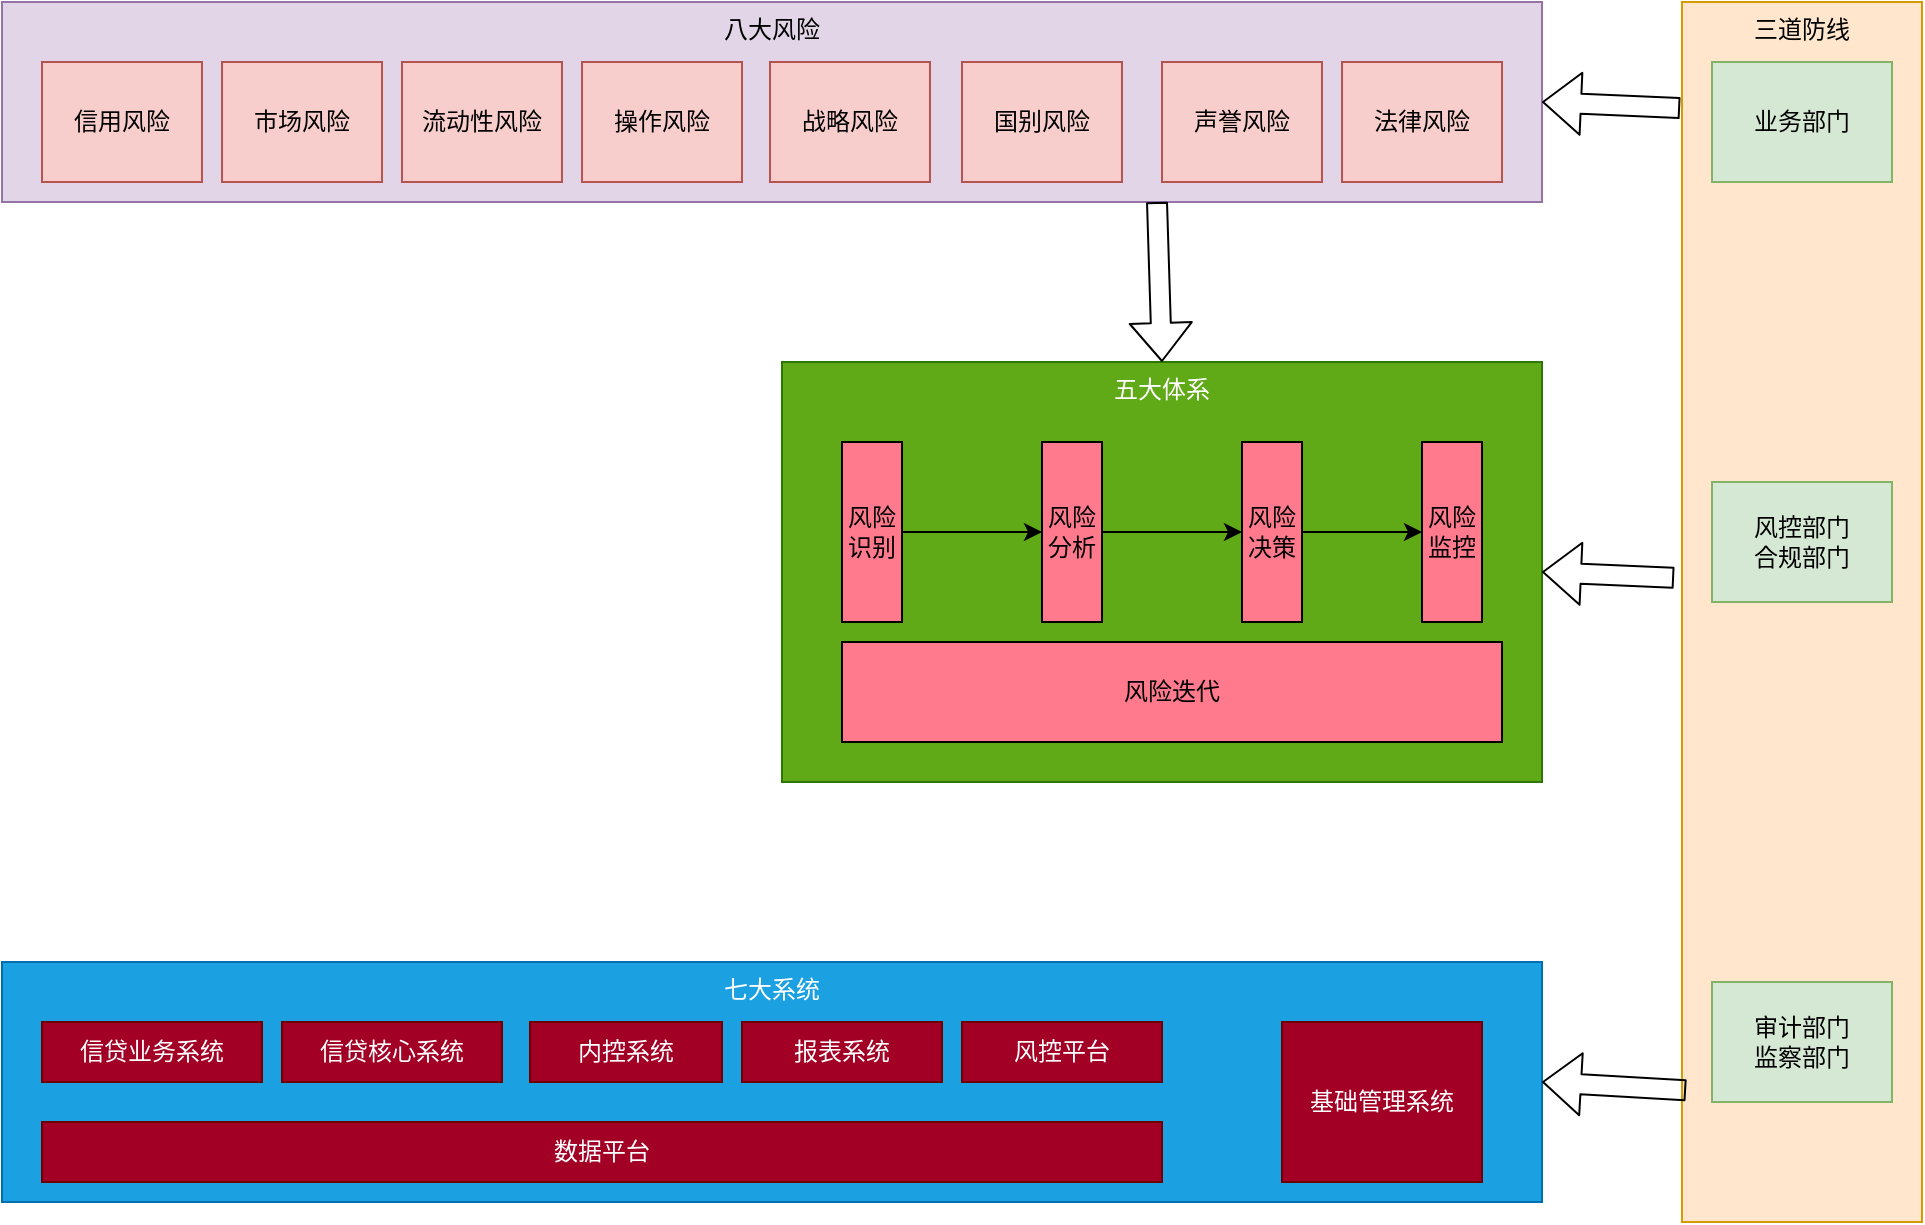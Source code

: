<mxfile version="14.5.10" type="github">
  <diagram id="84DYd2oJogJ50CBNajp7" name="第 1 页">
    <mxGraphModel dx="1422" dy="762" grid="1" gridSize="10" guides="1" tooltips="1" connect="1" arrows="1" fold="1" page="1" pageScale="1" pageWidth="827" pageHeight="1169" math="0" shadow="0">
      <root>
        <mxCell id="0" />
        <mxCell id="1" parent="0" />
        <mxCell id="pUdsgsDDToOgOxMUS9t4-1" value="八大风险" style="rounded=0;whiteSpace=wrap;html=1;verticalAlign=top;fillColor=#e1d5e7;strokeColor=#9673a6;" vertex="1" parent="1">
          <mxGeometry x="30" y="130" width="770" height="100" as="geometry" />
        </mxCell>
        <mxCell id="pUdsgsDDToOgOxMUS9t4-2" value="信用风险" style="rounded=0;whiteSpace=wrap;html=1;fillColor=#f8cecc;strokeColor=#b85450;" vertex="1" parent="1">
          <mxGeometry x="50" y="160" width="80" height="60" as="geometry" />
        </mxCell>
        <mxCell id="pUdsgsDDToOgOxMUS9t4-3" value="市场风险" style="rounded=0;whiteSpace=wrap;html=1;fillColor=#f8cecc;strokeColor=#b85450;" vertex="1" parent="1">
          <mxGeometry x="140" y="160" width="80" height="60" as="geometry" />
        </mxCell>
        <mxCell id="pUdsgsDDToOgOxMUS9t4-4" value="流动性风险" style="rounded=0;whiteSpace=wrap;html=1;fillColor=#f8cecc;strokeColor=#b85450;" vertex="1" parent="1">
          <mxGeometry x="230" y="160" width="80" height="60" as="geometry" />
        </mxCell>
        <mxCell id="pUdsgsDDToOgOxMUS9t4-5" value="操作风险" style="rounded=0;whiteSpace=wrap;html=1;fillColor=#f8cecc;strokeColor=#b85450;" vertex="1" parent="1">
          <mxGeometry x="320" y="160" width="80" height="60" as="geometry" />
        </mxCell>
        <mxCell id="pUdsgsDDToOgOxMUS9t4-6" value="战略风险" style="rounded=0;whiteSpace=wrap;html=1;fillColor=#f8cecc;strokeColor=#b85450;" vertex="1" parent="1">
          <mxGeometry x="414" y="160" width="80" height="60" as="geometry" />
        </mxCell>
        <mxCell id="pUdsgsDDToOgOxMUS9t4-7" value="国别风险" style="rounded=0;whiteSpace=wrap;html=1;fillColor=#f8cecc;strokeColor=#b85450;" vertex="1" parent="1">
          <mxGeometry x="510" y="160" width="80" height="60" as="geometry" />
        </mxCell>
        <mxCell id="pUdsgsDDToOgOxMUS9t4-8" value="声誉风险" style="rounded=0;whiteSpace=wrap;html=1;fillColor=#f8cecc;strokeColor=#b85450;" vertex="1" parent="1">
          <mxGeometry x="610" y="160" width="80" height="60" as="geometry" />
        </mxCell>
        <mxCell id="pUdsgsDDToOgOxMUS9t4-9" value="法律风险" style="rounded=0;whiteSpace=wrap;html=1;fillColor=#f8cecc;strokeColor=#b85450;" vertex="1" parent="1">
          <mxGeometry x="700" y="160" width="80" height="60" as="geometry" />
        </mxCell>
        <mxCell id="pUdsgsDDToOgOxMUS9t4-10" value="三道防线" style="rounded=0;whiteSpace=wrap;html=1;verticalAlign=top;fillColor=#ffe6cc;strokeColor=#d79b00;" vertex="1" parent="1">
          <mxGeometry x="870" y="130" width="120" height="610" as="geometry" />
        </mxCell>
        <mxCell id="pUdsgsDDToOgOxMUS9t4-11" value="业务部门" style="rounded=0;whiteSpace=wrap;html=1;fillColor=#d5e8d4;strokeColor=#82b366;" vertex="1" parent="1">
          <mxGeometry x="885" y="160" width="90" height="60" as="geometry" />
        </mxCell>
        <mxCell id="pUdsgsDDToOgOxMUS9t4-13" value="五大体系" style="rounded=0;whiteSpace=wrap;html=1;verticalAlign=top;fillColor=#60a917;strokeColor=#2D7600;fontColor=#ffffff;" vertex="1" parent="1">
          <mxGeometry x="420" y="310" width="380" height="210" as="geometry" />
        </mxCell>
        <mxCell id="pUdsgsDDToOgOxMUS9t4-14" value="风险识别" style="rounded=0;whiteSpace=wrap;html=1;fillColor=#FF7A8C;" vertex="1" parent="1">
          <mxGeometry x="450" y="350" width="30" height="90" as="geometry" />
        </mxCell>
        <mxCell id="pUdsgsDDToOgOxMUS9t4-15" value="风险分析" style="rounded=0;whiteSpace=wrap;html=1;fillColor=#FF7A8C;" vertex="1" parent="1">
          <mxGeometry x="550" y="350" width="30" height="90" as="geometry" />
        </mxCell>
        <mxCell id="pUdsgsDDToOgOxMUS9t4-16" value="风险决策" style="rounded=0;whiteSpace=wrap;html=1;fillColor=#FF7A8C;" vertex="1" parent="1">
          <mxGeometry x="650" y="350" width="30" height="90" as="geometry" />
        </mxCell>
        <mxCell id="pUdsgsDDToOgOxMUS9t4-17" value="风险监控" style="rounded=0;whiteSpace=wrap;html=1;fillColor=#FF7A8C;" vertex="1" parent="1">
          <mxGeometry x="740" y="350" width="30" height="90" as="geometry" />
        </mxCell>
        <mxCell id="pUdsgsDDToOgOxMUS9t4-18" value="风险迭代" style="rounded=0;whiteSpace=wrap;html=1;fillColor=#FF7A8C;" vertex="1" parent="1">
          <mxGeometry x="450" y="450" width="330" height="50" as="geometry" />
        </mxCell>
        <mxCell id="pUdsgsDDToOgOxMUS9t4-19" value="" style="shape=flexArrow;endArrow=classic;html=1;exitX=0.75;exitY=1;exitDx=0;exitDy=0;entryX=0.5;entryY=0;entryDx=0;entryDy=0;" edge="1" parent="1" source="pUdsgsDDToOgOxMUS9t4-1" target="pUdsgsDDToOgOxMUS9t4-13">
          <mxGeometry width="50" height="50" relative="1" as="geometry">
            <mxPoint x="390" y="390" as="sourcePoint" />
            <mxPoint x="440" y="340" as="targetPoint" />
          </mxGeometry>
        </mxCell>
        <mxCell id="pUdsgsDDToOgOxMUS9t4-20" value="" style="endArrow=classic;html=1;entryX=0;entryY=0.5;entryDx=0;entryDy=0;exitX=1;exitY=0.5;exitDx=0;exitDy=0;" edge="1" parent="1" source="pUdsgsDDToOgOxMUS9t4-14" target="pUdsgsDDToOgOxMUS9t4-15">
          <mxGeometry width="50" height="50" relative="1" as="geometry">
            <mxPoint x="390" y="390" as="sourcePoint" />
            <mxPoint x="440" y="340" as="targetPoint" />
          </mxGeometry>
        </mxCell>
        <mxCell id="pUdsgsDDToOgOxMUS9t4-21" value="" style="endArrow=classic;html=1;entryX=0;entryY=0.5;entryDx=0;entryDy=0;exitX=1;exitY=0.5;exitDx=0;exitDy=0;" edge="1" parent="1" source="pUdsgsDDToOgOxMUS9t4-15" target="pUdsgsDDToOgOxMUS9t4-16">
          <mxGeometry width="50" height="50" relative="1" as="geometry">
            <mxPoint x="490" y="405" as="sourcePoint" />
            <mxPoint x="560" y="405" as="targetPoint" />
          </mxGeometry>
        </mxCell>
        <mxCell id="pUdsgsDDToOgOxMUS9t4-22" value="" style="endArrow=classic;html=1;entryX=0;entryY=0.5;entryDx=0;entryDy=0;exitX=1;exitY=0.5;exitDx=0;exitDy=0;" edge="1" parent="1" source="pUdsgsDDToOgOxMUS9t4-16" target="pUdsgsDDToOgOxMUS9t4-17">
          <mxGeometry width="50" height="50" relative="1" as="geometry">
            <mxPoint x="500" y="415" as="sourcePoint" />
            <mxPoint x="570" y="415" as="targetPoint" />
          </mxGeometry>
        </mxCell>
        <mxCell id="pUdsgsDDToOgOxMUS9t4-23" value="" style="shape=flexArrow;endArrow=classic;html=1;exitX=-0.008;exitY=0.087;exitDx=0;exitDy=0;entryX=1;entryY=0.5;entryDx=0;entryDy=0;exitPerimeter=0;" edge="1" parent="1" source="pUdsgsDDToOgOxMUS9t4-10" target="pUdsgsDDToOgOxMUS9t4-1">
          <mxGeometry width="50" height="50" relative="1" as="geometry">
            <mxPoint x="617.5" y="240" as="sourcePoint" />
            <mxPoint x="620" y="320" as="targetPoint" />
          </mxGeometry>
        </mxCell>
        <mxCell id="pUdsgsDDToOgOxMUS9t4-24" value="" style="shape=flexArrow;endArrow=classic;html=1;exitX=-0.033;exitY=0.472;exitDx=0;exitDy=0;entryX=1;entryY=0.5;entryDx=0;entryDy=0;exitPerimeter=0;" edge="1" parent="1" source="pUdsgsDDToOgOxMUS9t4-10" target="pUdsgsDDToOgOxMUS9t4-13">
          <mxGeometry width="50" height="50" relative="1" as="geometry">
            <mxPoint x="879.04" y="193.07" as="sourcePoint" />
            <mxPoint x="810" y="190" as="targetPoint" />
          </mxGeometry>
        </mxCell>
        <mxCell id="pUdsgsDDToOgOxMUS9t4-25" value="风控部门&lt;br&gt;合规部门" style="rounded=0;whiteSpace=wrap;html=1;fillColor=#d5e8d4;strokeColor=#82b366;" vertex="1" parent="1">
          <mxGeometry x="885" y="370" width="90" height="60" as="geometry" />
        </mxCell>
        <mxCell id="pUdsgsDDToOgOxMUS9t4-26" value="审计部门&lt;br&gt;监察部门" style="rounded=0;whiteSpace=wrap;html=1;fillColor=#d5e8d4;strokeColor=#82b366;" vertex="1" parent="1">
          <mxGeometry x="885" y="620" width="90" height="60" as="geometry" />
        </mxCell>
        <mxCell id="pUdsgsDDToOgOxMUS9t4-27" value="七大系统" style="rounded=0;whiteSpace=wrap;html=1;verticalAlign=top;fillColor=#1ba1e2;strokeColor=#006EAF;fontColor=#ffffff;" vertex="1" parent="1">
          <mxGeometry x="30" y="610" width="770" height="120" as="geometry" />
        </mxCell>
        <mxCell id="pUdsgsDDToOgOxMUS9t4-28" value="信贷业务系统" style="rounded=0;whiteSpace=wrap;html=1;fillColor=#a20025;strokeColor=#6F0000;fontColor=#ffffff;" vertex="1" parent="1">
          <mxGeometry x="50" y="640" width="110" height="30" as="geometry" />
        </mxCell>
        <mxCell id="pUdsgsDDToOgOxMUS9t4-30" value="信贷核心系统" style="rounded=0;whiteSpace=wrap;html=1;fillColor=#a20025;strokeColor=#6F0000;fontColor=#ffffff;" vertex="1" parent="1">
          <mxGeometry x="170" y="640" width="110" height="30" as="geometry" />
        </mxCell>
        <mxCell id="pUdsgsDDToOgOxMUS9t4-31" value="内控系统" style="rounded=0;whiteSpace=wrap;html=1;fillColor=#a20025;strokeColor=#6F0000;fontColor=#ffffff;" vertex="1" parent="1">
          <mxGeometry x="294" y="640" width="96" height="30" as="geometry" />
        </mxCell>
        <mxCell id="pUdsgsDDToOgOxMUS9t4-32" value="报表系统" style="rounded=0;whiteSpace=wrap;html=1;fillColor=#a20025;strokeColor=#6F0000;fontColor=#ffffff;" vertex="1" parent="1">
          <mxGeometry x="400" y="640" width="100" height="30" as="geometry" />
        </mxCell>
        <mxCell id="pUdsgsDDToOgOxMUS9t4-33" value="风控平台" style="rounded=0;whiteSpace=wrap;html=1;fillColor=#a20025;strokeColor=#6F0000;fontColor=#ffffff;" vertex="1" parent="1">
          <mxGeometry x="510" y="640" width="100" height="30" as="geometry" />
        </mxCell>
        <mxCell id="pUdsgsDDToOgOxMUS9t4-34" value="数据平台" style="rounded=0;whiteSpace=wrap;html=1;fillColor=#a20025;strokeColor=#6F0000;fontColor=#ffffff;" vertex="1" parent="1">
          <mxGeometry x="50" y="690" width="560" height="30" as="geometry" />
        </mxCell>
        <mxCell id="pUdsgsDDToOgOxMUS9t4-35" value="基础管理系统" style="rounded=0;whiteSpace=wrap;html=1;fillColor=#a20025;strokeColor=#6F0000;fontColor=#ffffff;" vertex="1" parent="1">
          <mxGeometry x="670" y="640" width="100" height="80" as="geometry" />
        </mxCell>
        <mxCell id="pUdsgsDDToOgOxMUS9t4-36" value="" style="shape=flexArrow;endArrow=classic;html=1;exitX=0.017;exitY=0.892;exitDx=0;exitDy=0;exitPerimeter=0;entryX=1;entryY=0.5;entryDx=0;entryDy=0;" edge="1" parent="1" source="pUdsgsDDToOgOxMUS9t4-10" target="pUdsgsDDToOgOxMUS9t4-27">
          <mxGeometry width="50" height="50" relative="1" as="geometry">
            <mxPoint x="866.04" y="672.92" as="sourcePoint" />
            <mxPoint x="800" y="670" as="targetPoint" />
          </mxGeometry>
        </mxCell>
      </root>
    </mxGraphModel>
  </diagram>
</mxfile>
